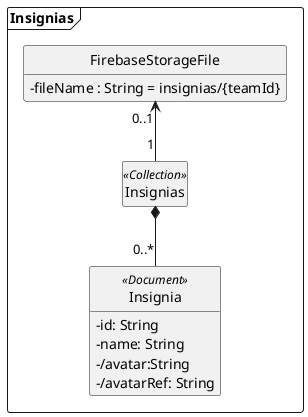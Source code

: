 
@startuml Insignias

package Insignias <<Frame>> {
 class FirebaseStorageFile {
    - fileName : String = insignias/{teamId}
}

 class Insignias <<Collection>>
 class Insignia <<Document>>{
     - id: String
     - name: String
     - /avatar:String
     - /avatarRef: String    
 }


 FirebaseStorageFile "0..1"<--"1"Insignias
 Insignias*--"0..*" Insignia
}

hide empty members   
hide circle
skinparam classAttributeIconSize 0
@enduml